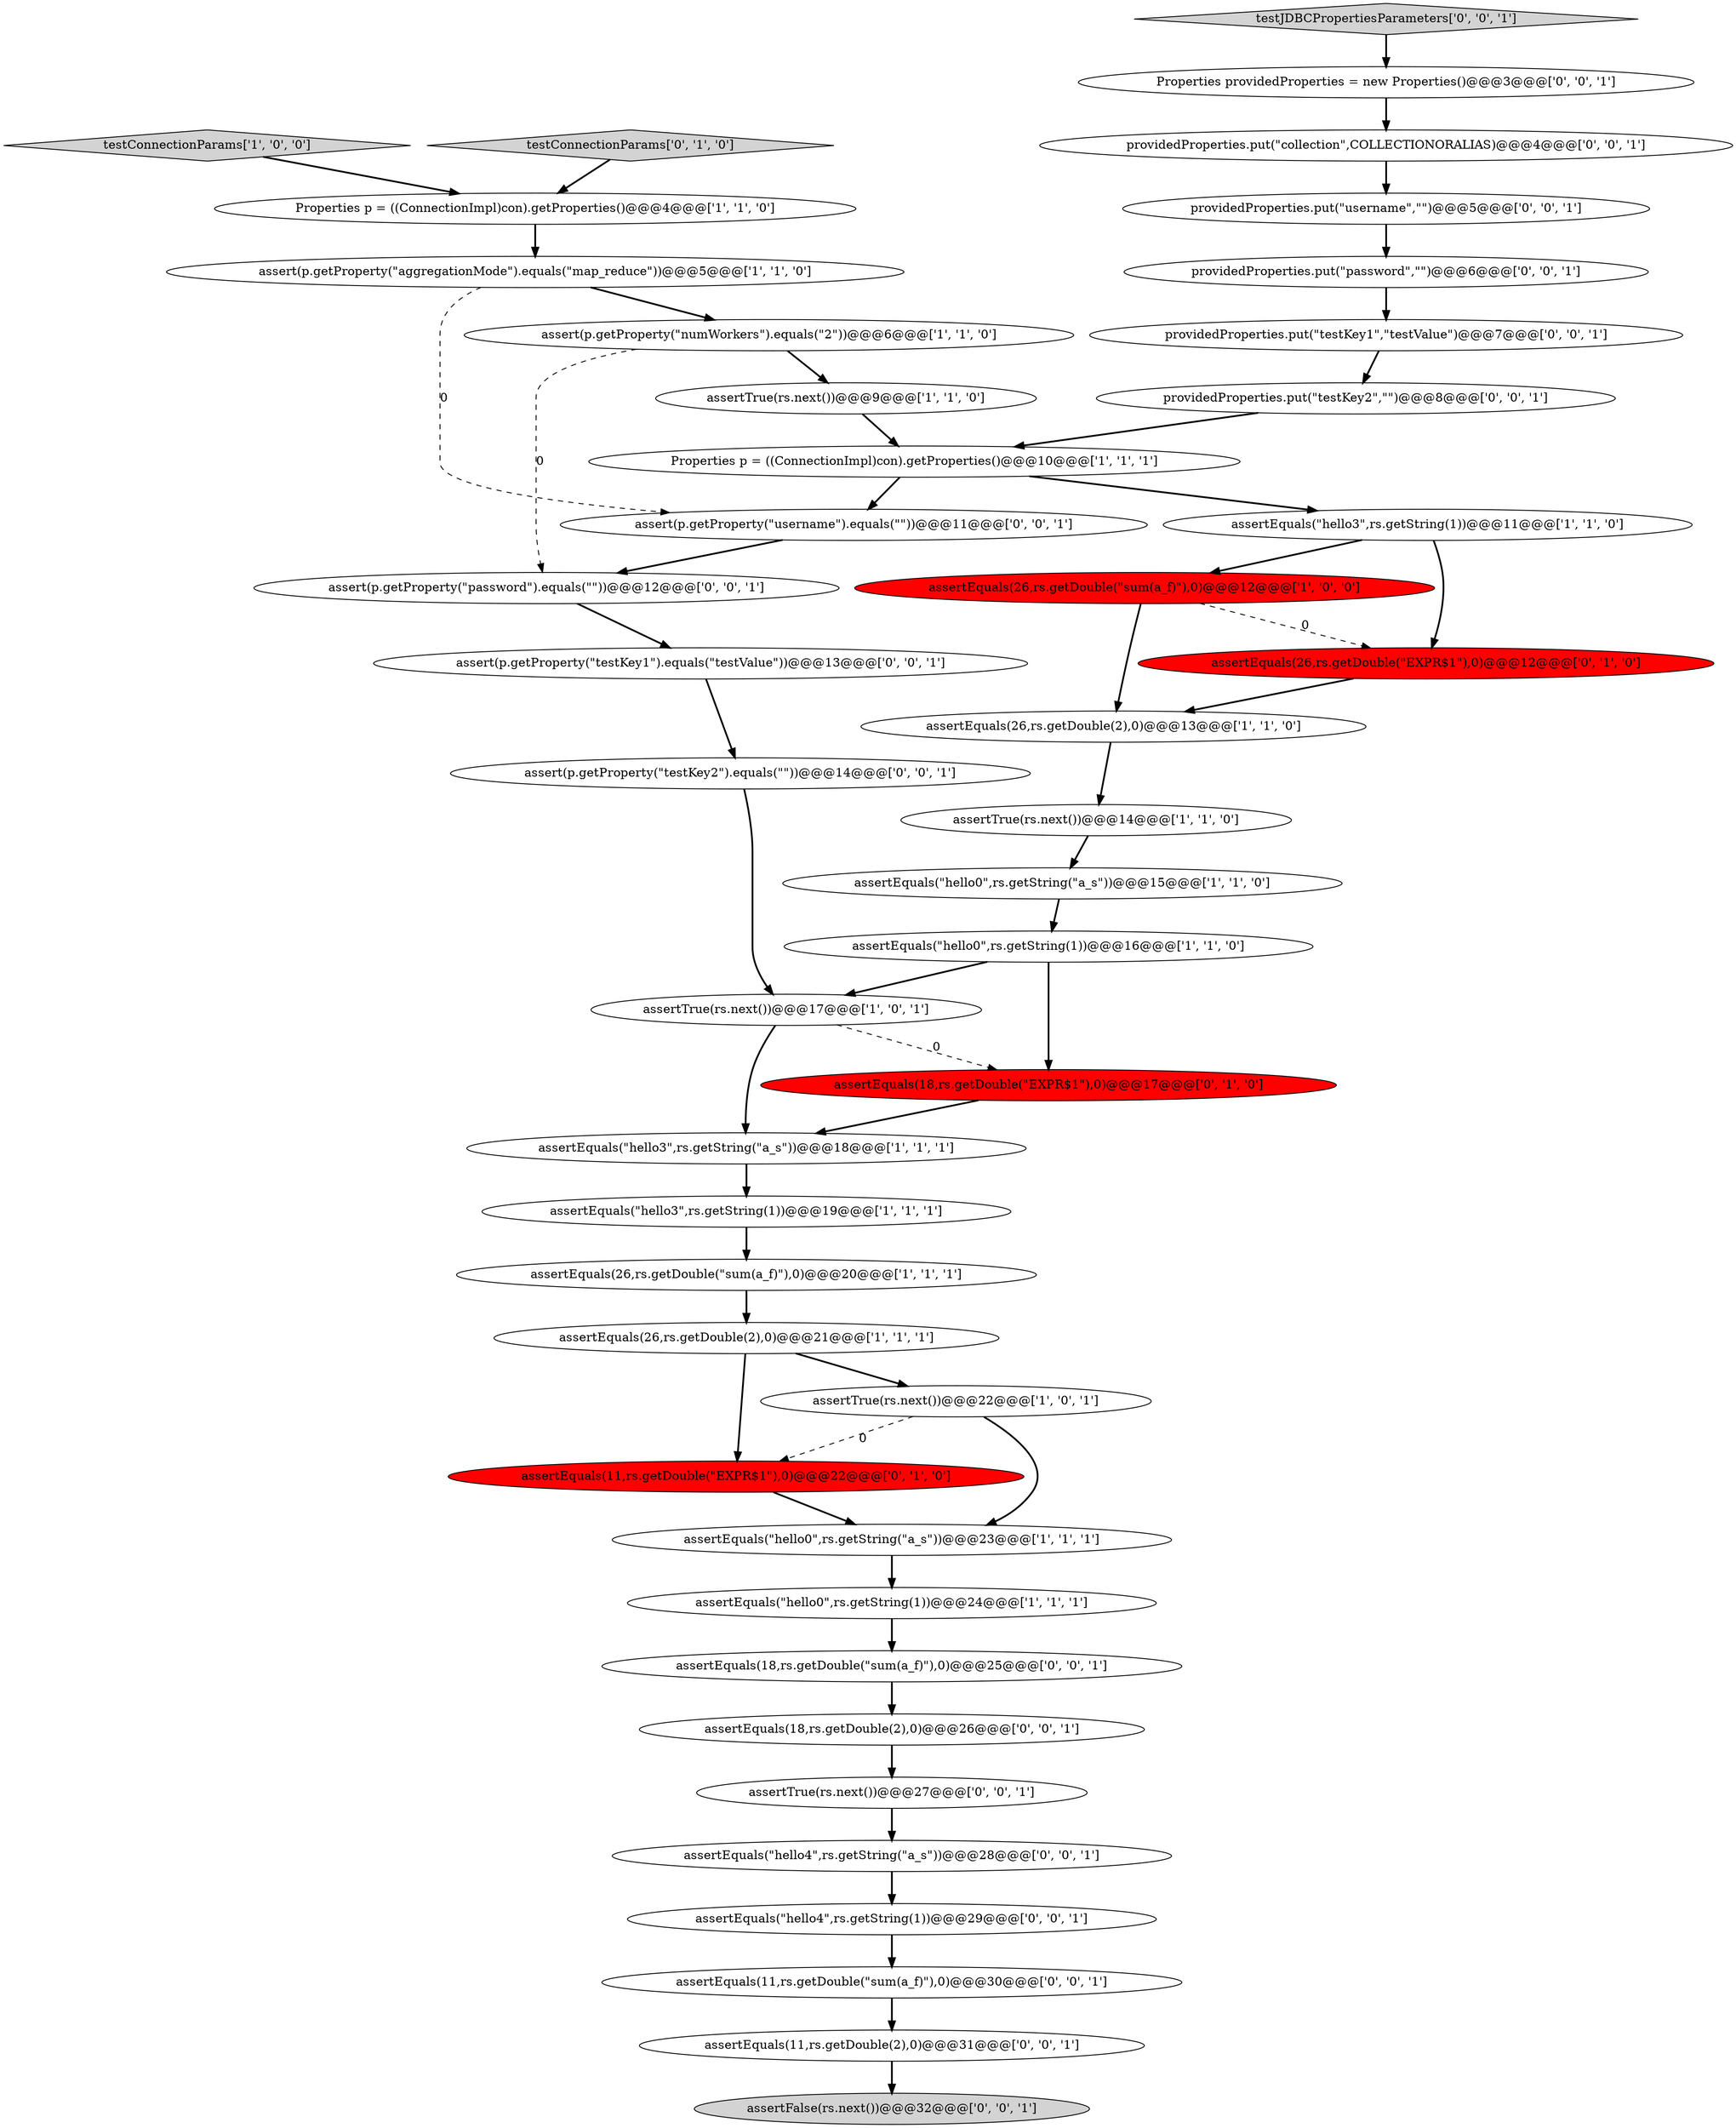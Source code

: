digraph {
29 [style = filled, label = "assertEquals(\"hello4\",rs.getString(1))@@@29@@@['0', '0', '1']", fillcolor = white, shape = ellipse image = "AAA0AAABBB3BBB"];
18 [style = filled, label = "assertTrue(rs.next())@@@14@@@['1', '1', '0']", fillcolor = white, shape = ellipse image = "AAA0AAABBB1BBB"];
0 [style = filled, label = "Properties p = ((ConnectionImpl)con).getProperties()@@@4@@@['1', '1', '0']", fillcolor = white, shape = ellipse image = "AAA0AAABBB1BBB"];
15 [style = filled, label = "assertEquals(26,rs.getDouble(\"sum(a_f)\"),0)@@@12@@@['1', '0', '0']", fillcolor = red, shape = ellipse image = "AAA1AAABBB1BBB"];
20 [style = filled, label = "assertEquals(11,rs.getDouble(\"EXPR$1\"),0)@@@22@@@['0', '1', '0']", fillcolor = red, shape = ellipse image = "AAA1AAABBB2BBB"];
40 [style = filled, label = "providedProperties.put(\"password\",\"\")@@@6@@@['0', '0', '1']", fillcolor = white, shape = ellipse image = "AAA0AAABBB3BBB"];
6 [style = filled, label = "assertTrue(rs.next())@@@17@@@['1', '0', '1']", fillcolor = white, shape = ellipse image = "AAA0AAABBB1BBB"];
34 [style = filled, label = "assertEquals(18,rs.getDouble(\"sum(a_f)\"),0)@@@25@@@['0', '0', '1']", fillcolor = white, shape = ellipse image = "AAA0AAABBB3BBB"];
36 [style = filled, label = "assert(p.getProperty(\"username\").equals(\"\"))@@@11@@@['0', '0', '1']", fillcolor = white, shape = ellipse image = "AAA0AAABBB3BBB"];
8 [style = filled, label = "assertEquals(26,rs.getDouble(\"sum(a_f)\"),0)@@@20@@@['1', '1', '1']", fillcolor = white, shape = ellipse image = "AAA0AAABBB1BBB"];
28 [style = filled, label = "assertEquals(11,rs.getDouble(2),0)@@@31@@@['0', '0', '1']", fillcolor = white, shape = ellipse image = "AAA0AAABBB3BBB"];
3 [style = filled, label = "assertEquals(\"hello0\",rs.getString(\"a_s\"))@@@15@@@['1', '1', '0']", fillcolor = white, shape = ellipse image = "AAA0AAABBB1BBB"];
10 [style = filled, label = "assertEquals(\"hello3\",rs.getString(\"a_s\"))@@@18@@@['1', '1', '1']", fillcolor = white, shape = ellipse image = "AAA0AAABBB1BBB"];
13 [style = filled, label = "assertEquals(26,rs.getDouble(2),0)@@@13@@@['1', '1', '0']", fillcolor = white, shape = ellipse image = "AAA0AAABBB1BBB"];
19 [style = filled, label = "assertEquals(\"hello0\",rs.getString(\"a_s\"))@@@23@@@['1', '1', '1']", fillcolor = white, shape = ellipse image = "AAA0AAABBB1BBB"];
23 [style = filled, label = "testConnectionParams['0', '1', '0']", fillcolor = lightgray, shape = diamond image = "AAA0AAABBB2BBB"];
38 [style = filled, label = "assert(p.getProperty(\"testKey2\").equals(\"\"))@@@14@@@['0', '0', '1']", fillcolor = white, shape = ellipse image = "AAA0AAABBB3BBB"];
9 [style = filled, label = "testConnectionParams['1', '0', '0']", fillcolor = lightgray, shape = diamond image = "AAA0AAABBB1BBB"];
37 [style = filled, label = "assertTrue(rs.next())@@@27@@@['0', '0', '1']", fillcolor = white, shape = ellipse image = "AAA0AAABBB3BBB"];
42 [style = filled, label = "providedProperties.put(\"testKey2\",\"\")@@@8@@@['0', '0', '1']", fillcolor = white, shape = ellipse image = "AAA0AAABBB3BBB"];
27 [style = filled, label = "providedProperties.put(\"collection\",COLLECTIONORALIAS)@@@4@@@['0', '0', '1']", fillcolor = white, shape = ellipse image = "AAA0AAABBB3BBB"];
31 [style = filled, label = "assert(p.getProperty(\"password\").equals(\"\"))@@@12@@@['0', '0', '1']", fillcolor = white, shape = ellipse image = "AAA0AAABBB3BBB"];
22 [style = filled, label = "assertEquals(26,rs.getDouble(\"EXPR$1\"),0)@@@12@@@['0', '1', '0']", fillcolor = red, shape = ellipse image = "AAA1AAABBB2BBB"];
26 [style = filled, label = "assert(p.getProperty(\"testKey1\").equals(\"testValue\"))@@@13@@@['0', '0', '1']", fillcolor = white, shape = ellipse image = "AAA0AAABBB3BBB"];
30 [style = filled, label = "assertEquals(\"hello4\",rs.getString(\"a_s\"))@@@28@@@['0', '0', '1']", fillcolor = white, shape = ellipse image = "AAA0AAABBB3BBB"];
35 [style = filled, label = "providedProperties.put(\"username\",\"\")@@@5@@@['0', '0', '1']", fillcolor = white, shape = ellipse image = "AAA0AAABBB3BBB"];
5 [style = filled, label = "assertEquals(\"hello3\",rs.getString(1))@@@19@@@['1', '1', '1']", fillcolor = white, shape = ellipse image = "AAA0AAABBB1BBB"];
11 [style = filled, label = "assert(p.getProperty(\"aggregationMode\").equals(\"map_reduce\"))@@@5@@@['1', '1', '0']", fillcolor = white, shape = ellipse image = "AAA0AAABBB1BBB"];
7 [style = filled, label = "assertEquals(\"hello0\",rs.getString(1))@@@16@@@['1', '1', '0']", fillcolor = white, shape = ellipse image = "AAA0AAABBB1BBB"];
16 [style = filled, label = "assertEquals(\"hello0\",rs.getString(1))@@@24@@@['1', '1', '1']", fillcolor = white, shape = ellipse image = "AAA0AAABBB1BBB"];
1 [style = filled, label = "assertEquals(26,rs.getDouble(2),0)@@@21@@@['1', '1', '1']", fillcolor = white, shape = ellipse image = "AAA0AAABBB1BBB"];
25 [style = filled, label = "testJDBCPropertiesParameters['0', '0', '1']", fillcolor = lightgray, shape = diamond image = "AAA0AAABBB3BBB"];
33 [style = filled, label = "assertEquals(18,rs.getDouble(2),0)@@@26@@@['0', '0', '1']", fillcolor = white, shape = ellipse image = "AAA0AAABBB3BBB"];
4 [style = filled, label = "assert(p.getProperty(\"numWorkers\").equals(\"2\"))@@@6@@@['1', '1', '0']", fillcolor = white, shape = ellipse image = "AAA0AAABBB1BBB"];
12 [style = filled, label = "assertEquals(\"hello3\",rs.getString(1))@@@11@@@['1', '1', '0']", fillcolor = white, shape = ellipse image = "AAA0AAABBB1BBB"];
21 [style = filled, label = "assertEquals(18,rs.getDouble(\"EXPR$1\"),0)@@@17@@@['0', '1', '0']", fillcolor = red, shape = ellipse image = "AAA1AAABBB2BBB"];
17 [style = filled, label = "Properties p = ((ConnectionImpl)con).getProperties()@@@10@@@['1', '1', '1']", fillcolor = white, shape = ellipse image = "AAA0AAABBB1BBB"];
2 [style = filled, label = "assertTrue(rs.next())@@@9@@@['1', '1', '0']", fillcolor = white, shape = ellipse image = "AAA0AAABBB1BBB"];
24 [style = filled, label = "providedProperties.put(\"testKey1\",\"testValue\")@@@7@@@['0', '0', '1']", fillcolor = white, shape = ellipse image = "AAA0AAABBB3BBB"];
32 [style = filled, label = "assertFalse(rs.next())@@@32@@@['0', '0', '1']", fillcolor = lightgray, shape = ellipse image = "AAA0AAABBB3BBB"];
41 [style = filled, label = "assertEquals(11,rs.getDouble(\"sum(a_f)\"),0)@@@30@@@['0', '0', '1']", fillcolor = white, shape = ellipse image = "AAA0AAABBB3BBB"];
39 [style = filled, label = "Properties providedProperties = new Properties()@@@3@@@['0', '0', '1']", fillcolor = white, shape = ellipse image = "AAA0AAABBB3BBB"];
14 [style = filled, label = "assertTrue(rs.next())@@@22@@@['1', '0', '1']", fillcolor = white, shape = ellipse image = "AAA0AAABBB1BBB"];
2->17 [style = bold, label=""];
6->21 [style = dashed, label="0"];
5->8 [style = bold, label=""];
18->3 [style = bold, label=""];
21->10 [style = bold, label=""];
15->13 [style = bold, label=""];
9->0 [style = bold, label=""];
25->39 [style = bold, label=""];
37->30 [style = bold, label=""];
29->41 [style = bold, label=""];
42->17 [style = bold, label=""];
11->4 [style = bold, label=""];
36->31 [style = bold, label=""];
12->15 [style = bold, label=""];
34->33 [style = bold, label=""];
4->31 [style = dashed, label="0"];
1->20 [style = bold, label=""];
0->11 [style = bold, label=""];
16->34 [style = bold, label=""];
14->19 [style = bold, label=""];
14->20 [style = dashed, label="0"];
4->2 [style = bold, label=""];
39->27 [style = bold, label=""];
11->36 [style = dashed, label="0"];
23->0 [style = bold, label=""];
30->29 [style = bold, label=""];
27->35 [style = bold, label=""];
15->22 [style = dashed, label="0"];
19->16 [style = bold, label=""];
38->6 [style = bold, label=""];
41->28 [style = bold, label=""];
28->32 [style = bold, label=""];
17->36 [style = bold, label=""];
8->1 [style = bold, label=""];
26->38 [style = bold, label=""];
35->40 [style = bold, label=""];
31->26 [style = bold, label=""];
17->12 [style = bold, label=""];
10->5 [style = bold, label=""];
3->7 [style = bold, label=""];
6->10 [style = bold, label=""];
7->6 [style = bold, label=""];
7->21 [style = bold, label=""];
40->24 [style = bold, label=""];
1->14 [style = bold, label=""];
20->19 [style = bold, label=""];
33->37 [style = bold, label=""];
12->22 [style = bold, label=""];
22->13 [style = bold, label=""];
13->18 [style = bold, label=""];
24->42 [style = bold, label=""];
}
